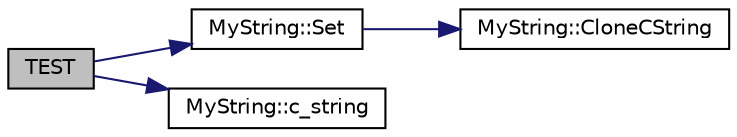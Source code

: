 digraph "TEST"
{
  edge [fontname="Helvetica",fontsize="10",labelfontname="Helvetica",labelfontsize="10"];
  node [fontname="Helvetica",fontsize="10",shape=record];
  rankdir="LR";
  Node15 [label="TEST",height=0.2,width=0.4,color="black", fillcolor="grey75", style="filled", fontcolor="black"];
  Node15 -> Node16 [color="midnightblue",fontsize="10",style="solid",fontname="Helvetica"];
  Node16 [label="MyString::Set",height=0.2,width=0.4,color="black", fillcolor="white", style="filled",URL="$d9/d2f/class_my_string.html#a521c4cd7eccac6ce554d8a51505e4970"];
  Node16 -> Node17 [color="midnightblue",fontsize="10",style="solid",fontname="Helvetica"];
  Node17 [label="MyString::CloneCString",height=0.2,width=0.4,color="black", fillcolor="white", style="filled",URL="$d9/d2f/class_my_string.html#a40753dcfa3314a8993f32bdd75d67ce2"];
  Node15 -> Node18 [color="midnightblue",fontsize="10",style="solid",fontname="Helvetica"];
  Node18 [label="MyString::c_string",height=0.2,width=0.4,color="black", fillcolor="white", style="filled",URL="$d9/d2f/class_my_string.html#aff2af0cf30db39fe24a235670ee6ff25"];
}
